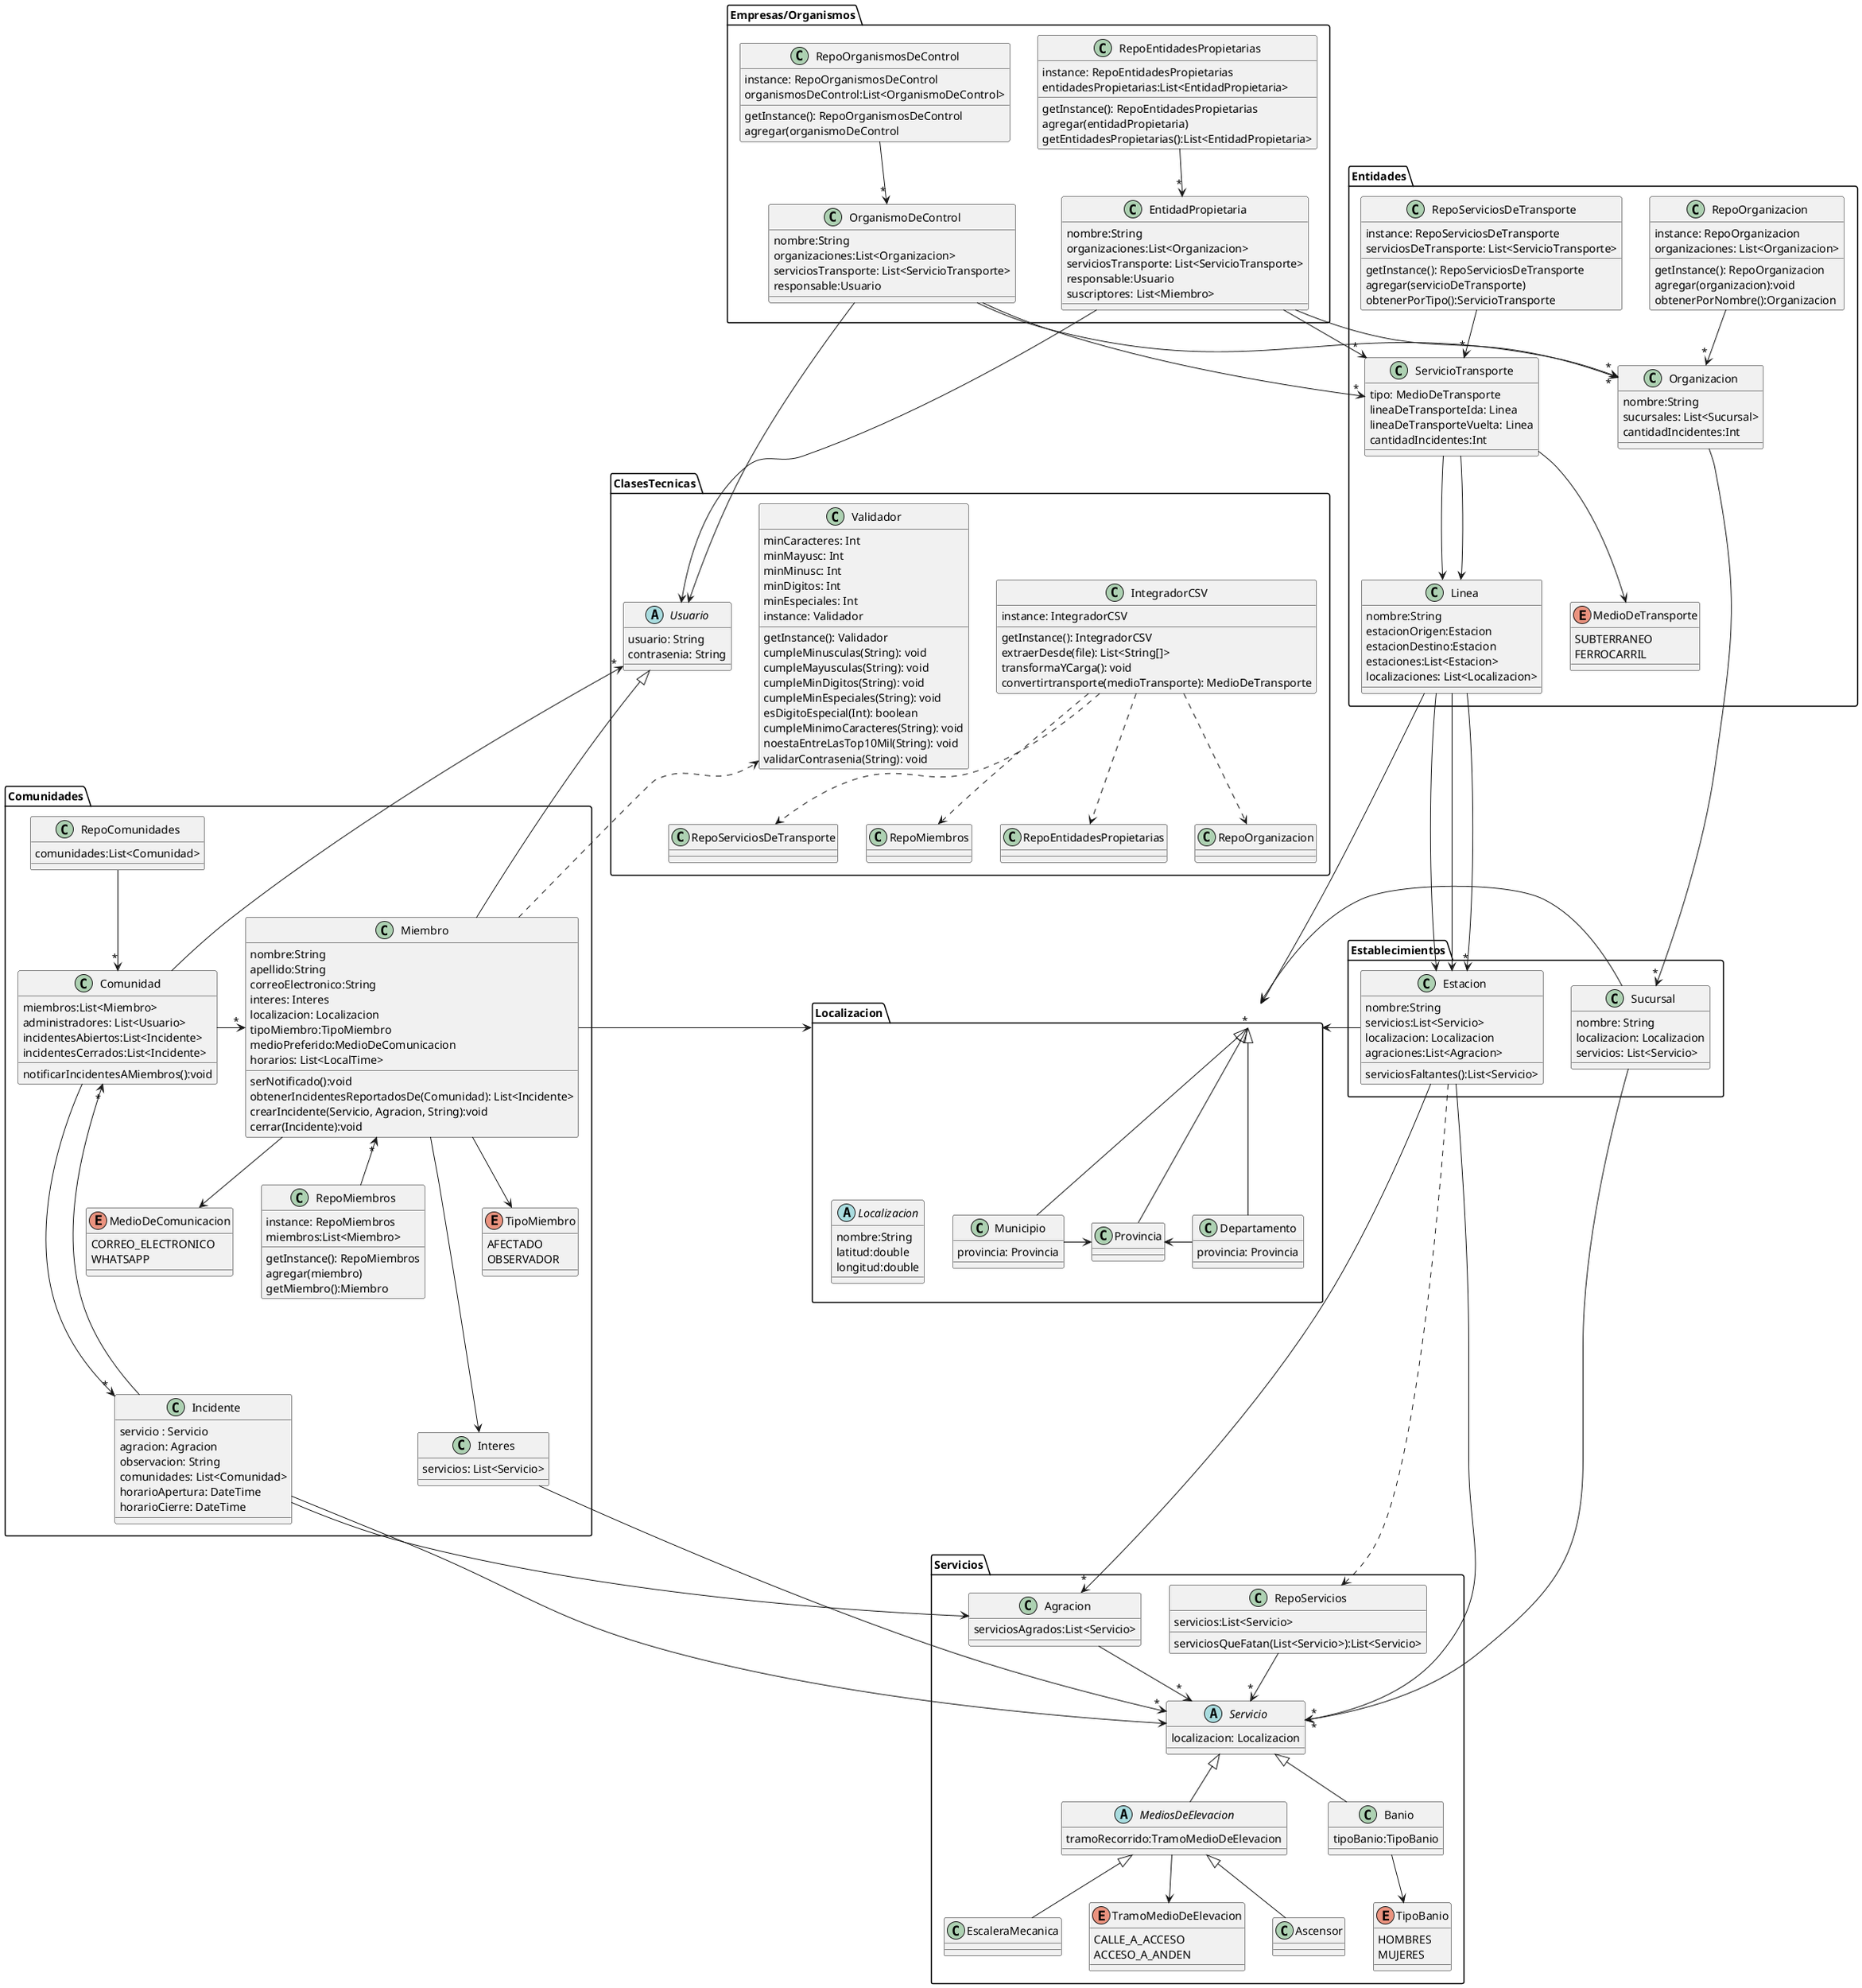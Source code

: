@startuml
'https://plantuml.com/class-diagram

package Entidades{

    class Organizacion{
        nombre:String
        sucursales: List<Sucursal>
        cantidadIncidentes:Int
    }

    class RepoOrganizacion{
        instance: RepoOrganizacion
        organizaciones: List<Organizacion>
        getInstance(): RepoOrganizacion
        agregar(organizacion):void
        obtenerPorNombre():Organizacion
    }

    class ServicioTransporte{
        tipo: MedioDeTransporte
        lineaDeTransporteIda: Linea
        lineaDeTransporteVuelta: Linea
        cantidadIncidentes:Int
    }

    class RepoServiciosDeTransporte{
        instance: RepoServiciosDeTransporte
        serviciosDeTransporte: List<ServicioTransporte>
        getInstance(): RepoServiciosDeTransporte
        agregar(servicioDeTransporte)
        obtenerPorTipo():ServicioTransporte
    }

    enum MedioDeTransporte{
        SUBTERRANEO
        FERROCARRIL
    }

    class Linea{
        nombre:String
        estacionOrigen:Estacion
        estacionDestino:Estacion
        estaciones:List<Estacion>
        localizaciones: List<Localizacion>
    }

    ServicioTransporte --> MedioDeTransporte
    ServicioTransporte --> Linea
    ServicioTransporte --> Linea
    RepoOrganizacion -->"*" Organizacion
    RepoServiciosDeTransporte -->"*" ServicioTransporte
}

package Establecimientos {

  class Sucursal{
     nombre: String
     localizacion: Localizacion
     servicios: List<Servicio>
  }

  class Estacion{
     nombre:String
     servicios:List<Servicio>
     localizacion: Localizacion
     agraciones:List<Agracion>
     serviciosFaltantes():List<Servicio>
  }
}


package Servicios {
  class RepoServicios{
      servicios:List<Servicio>
      serviciosQueFatan(List<Servicio>):List<Servicio>
  }
  class Agracion{
      serviciosAgrados:List<Servicio>
  }
  abstract class Servicio{
    localizacion: Localizacion
  }

  abstract class MediosDeElevacion{
    tramoRecorrido:TramoMedioDeElevacion
  }

  enum TramoMedioDeElevacion{
    CALLE_A_ACCESO
    ACCESO_A_ANDEN
  }

  class Ascensor{
  }

  class EscaleraMecanica{
  }

  class Banio{
    tipoBanio:TipoBanio
  }

  enum TipoBanio{
    HOMBRES
    MUJERES
  }

'Relaciones de servicios
    RepoServicios -down->"*" Servicio
    Estacion -->"*" Servicio
    Estacion -->"*" Agracion
    Agracion -->"*" Servicio
    MediosDeElevacion -up-|> Servicio
    MediosDeElevacion --> TramoMedioDeElevacion
    Ascensor -up-|> MediosDeElevacion
    EscaleraMecanica -up-|> MediosDeElevacion
    Banio -up-|> Servicio
    Banio --> TipoBanio
}

package Comunidades{
    class Comunidad{
        miembros:List<Miembro>
        administradores: List<Usuario>
        incidentesAbiertos:List<Incidente>
        incidentesCerrados:List<Incidente>
        notificarIncidentesAMiembros():void
    }

    class RepoComunidades{
        comunidades:List<Comunidad>
    }

    class Miembro{
        nombre:String
        apellido:String
        correoElectronico:String
        interes: Interes
        localizacion: Localizacion
        tipoMiembro:TipoMiembro
        medioPreferido:MedioDeComunicacion
        horarios: List<LocalTime>
        'No se para que es este metodo
        serNotificado():void
        obtenerIncidentesReportadosDe(Comunidad): List<Incidente>
        crearIncidente(Servicio, Agracion, String):void
        cerrar(Incidente):void

    }

    enum TipoMiembro{
        AFECTADO
        OBSERVADOR
    }

    enum MedioDeComunicacion{
        CORREO_ELECTRONICO
        WHATSAPP
    }

    class RepoMiembros{
        instance: RepoMiembros
        miembros:List<Miembro>
        getInstance(): RepoMiembros
        agregar(miembro)
        getMiembro():Miembro
    }

    class Interes{
        servicios: List<Servicio>
    }

    class  Incidente{
        servicio : Servicio
        agracion: Agracion
        observacion: String
        comunidades: List<Comunidad>
        horarioApertura: DateTime
        horarioCierre: DateTime
    }
    Incidente-->Servicio
    Incidente-->Agracion
    Incidente---->"*"Comunidad
    Comunidad---->"*"Incidente

    RepoMiembros -up->"*" Miembro
    Comunidad -left->"*" Miembro
    RepoComunidades -->"*" Comunidad
    Miembro-down->TipoMiembro
    Miembro-down->MedioDeComunicacion
}
package ClasesTecnicas{
    abstract class Usuario{
        usuario: String
        contrasenia: String
    }

    class Validador{
        minCaracteres: Int
        minMayusc: Int
        minMinusc: Int
        minDigitos: Int
        minEspeciales: Int
        instance: Validador

        getInstance(): Validador
        cumpleMinusculas(String): void
        cumpleMayusculas(String): void
        cumpleMinDigitos(String): void
        cumpleMinEspeciales(String): void
        esDigitoEspecial(Int): boolean
        cumpleMinimoCaracteres(String): void
        noestaEntreLasTop10Mil(String): void
        validarContrasenia(String): void
    }

      class IntegradorCSV{
            instance: IntegradorCSV
            getInstance(): IntegradorCSV
            extraerDesde(file): List<String[]>
            transformaYCarga(): void
            convertirtransporte(medioTransporte): MedioDeTransporte
        }

      class "RepoOrganizacion" as CopiaRepoOrg{
      }
      class "RepoServiciosDeTransporte" as CopiaRepoTransporte{
      }
      class "RepoMiembros" as CopiaRepoMiembros{
      }
      class "RepoEntidadesPropietarias" as CopiaRepoEntidadesPropietarias{
      }

    IntegradorCSV ..> CopiaRepoOrg
    IntegradorCSV ..> CopiaRepoTransporte
    IntegradorCSV ..> CopiaRepoMiembros
    IntegradorCSV ..> CopiaRepoEntidadesPropietarias
    Miembro-up--|>Usuario
    Miembro ..right.> Validador
    Comunidad -up->"*" Usuario
}


package Empresas/Organismos{
    class EntidadPropietaria{
    nombre:String
    organizaciones:List<Organizacion>
    serviciosTransporte: List<ServicioTransporte>
    responsable:Usuario
    suscriptores: List<Miembro>
}

class RepoEntidadesPropietarias{
    instance: RepoEntidadesPropietarias
    entidadesPropietarias:List<EntidadPropietaria>

    getInstance(): RepoEntidadesPropietarias
    agregar(entidadPropietaria)
    getEntidadesPropietarias():List<EntidadPropietaria>
}

class OrganismoDeControl{
    nombre:String
    organizaciones:List<Organizacion>
    serviciosTransporte: List<ServicioTransporte>
    responsable:Usuario
}

class RepoOrganismosDeControl{
    instance: RepoOrganismosDeControl
    organismosDeControl:List<OrganismoDeControl>

    getInstance(): RepoOrganismosDeControl
    agregar(organismoDeControl
}
}
package Localizacion{
    abstract class Localizacion {
    nombre:String
    latitud:double
    longitud:double
    }

    class Municipio{
        provincia: Provincia
    }

    class Provincia{}

    class Departamento{
        provincia: Provincia
    }
}


Miembro-left->Localizacion
Municipio-up-|>Localizacion
Provincia-up-|>Localizacion
Departamento-up-|>Localizacion
Municipio-right->Provincia
Departamento-left->Provincia

Linea-left-->"*"Localizacion
Sucursal--->Localizacion
Sucursal-->"*"Servicio
Estacion-right->Localizacion

Miembro-down--->Interes
Interes-->"*"Servicio

EntidadPropietaria-->"*"Organizacion
EntidadPropietaria-->"*"ServicioTransporte
EntidadPropietaria--->Usuario
OrganismoDeControl-->"*"Organizacion
OrganismoDeControl-->"*"ServicioTransporte
OrganismoDeControl-left->Usuario

RepoEntidadesPropietarias-->"*"EntidadPropietaria
RepoOrganismosDeControl-->"*"OrganismoDeControl

Estacion..>RepoServicios
Organizacion --->"*" Sucursal
Linea ---> Estacion
Linea ---> Estacion
Linea --->"*" Estacion




@enduml
